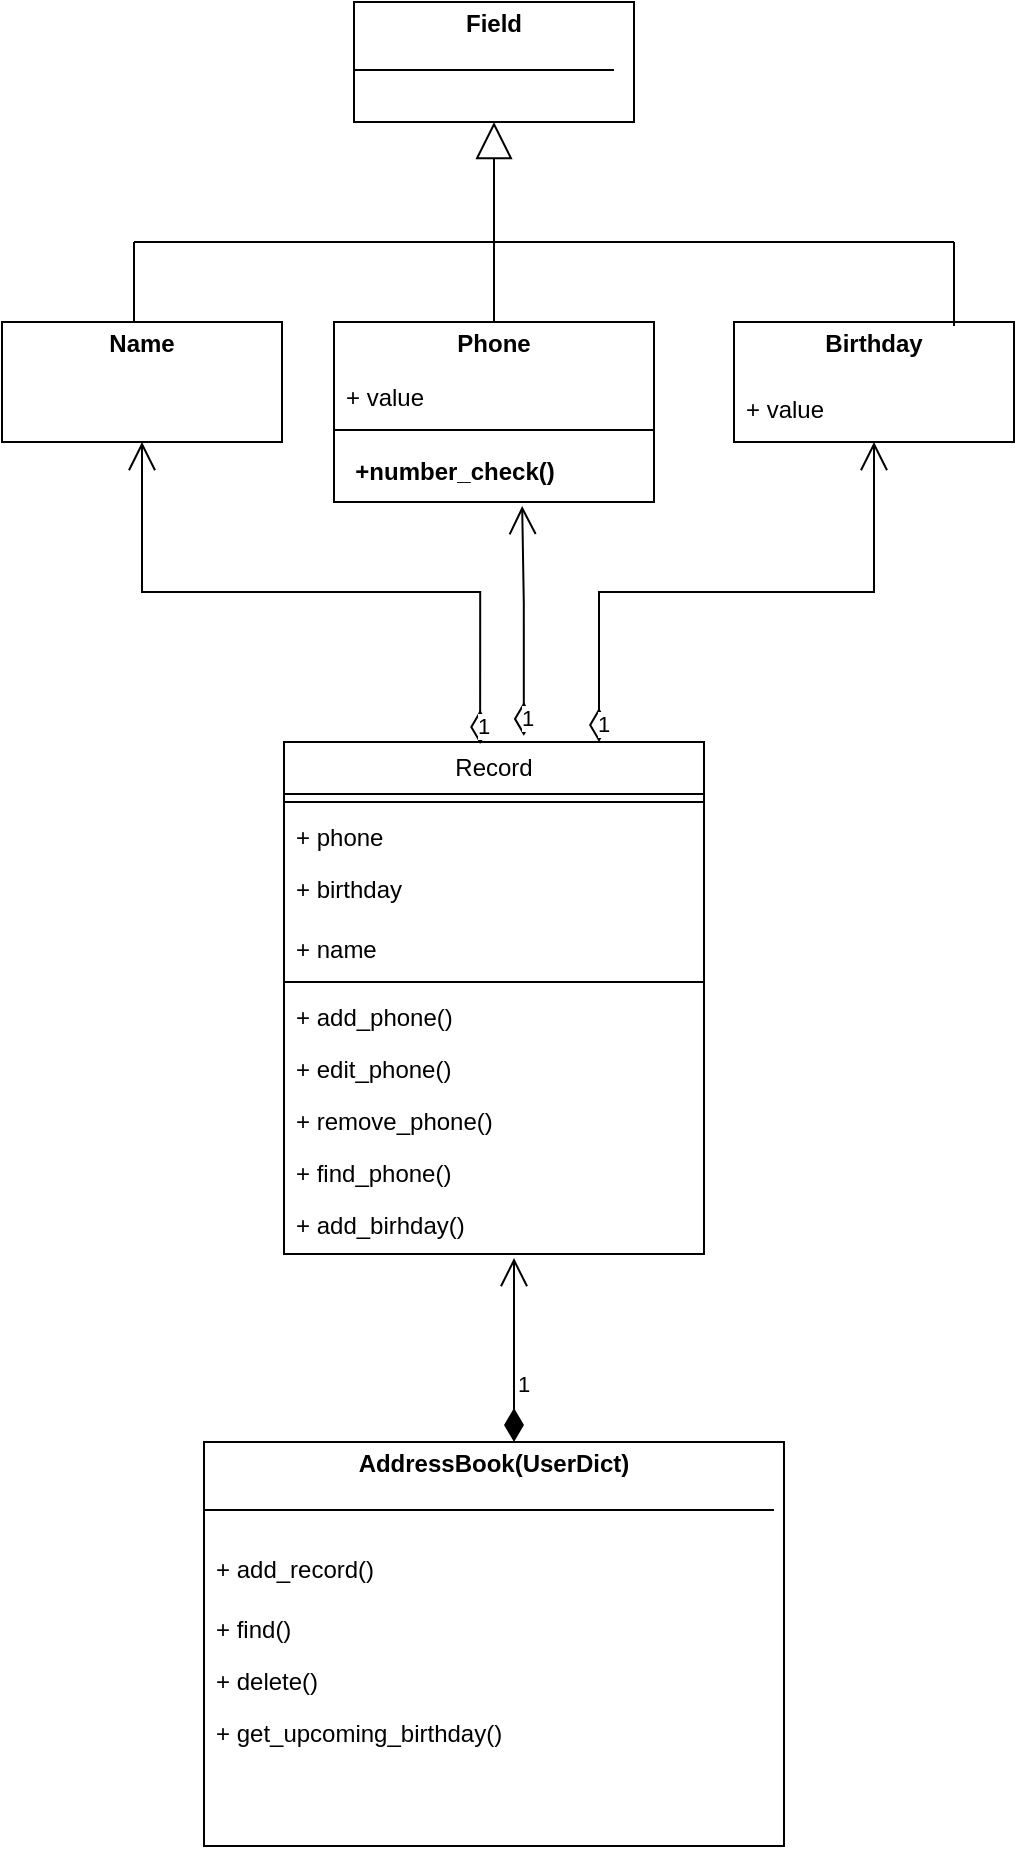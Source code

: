 <mxfile version="26.2.2">
  <diagram id="C5RBs43oDa-KdzZeNtuy" name="Page-1">
    <mxGraphModel dx="1225" dy="825" grid="1" gridSize="10" guides="1" tooltips="1" connect="1" arrows="1" fold="1" page="1" pageScale="1" pageWidth="827" pageHeight="1169" math="0" shadow="0">
      <root>
        <mxCell id="WIyWlLk6GJQsqaUBKTNV-0" />
        <mxCell id="WIyWlLk6GJQsqaUBKTNV-1" parent="WIyWlLk6GJQsqaUBKTNV-0" />
        <mxCell id="Ddw6NZ8UwagR2yQ2pxdl-19" value="&lt;p style=&quot;margin:0px;margin-top:4px;text-align:center;&quot;&gt;&lt;b&gt;Field&lt;/b&gt;&lt;/p&gt;" style="verticalAlign=top;align=left;overflow=fill;html=1;whiteSpace=wrap;" parent="WIyWlLk6GJQsqaUBKTNV-1" vertex="1">
          <mxGeometry x="380" y="40" width="140" height="60" as="geometry" />
        </mxCell>
        <mxCell id="Ddw6NZ8UwagR2yQ2pxdl-20" value="&lt;p style=&quot;margin:0px;margin-top:4px;text-align:center;&quot;&gt;&lt;b&gt;Name&lt;/b&gt;&lt;/p&gt;" style="verticalAlign=top;align=left;overflow=fill;html=1;whiteSpace=wrap;" parent="WIyWlLk6GJQsqaUBKTNV-1" vertex="1">
          <mxGeometry x="204" y="200" width="140" height="60" as="geometry" />
        </mxCell>
        <mxCell id="Ddw6NZ8UwagR2yQ2pxdl-21" value="&lt;p style=&quot;margin:0px;margin-top:4px;text-align:center;&quot;&gt;&lt;b&gt;Phone&lt;/b&gt;&lt;/p&gt;" style="verticalAlign=top;align=left;overflow=fill;html=1;whiteSpace=wrap;" parent="WIyWlLk6GJQsqaUBKTNV-1" vertex="1">
          <mxGeometry x="370" y="200" width="160" height="90" as="geometry" />
        </mxCell>
        <mxCell id="Ddw6NZ8UwagR2yQ2pxdl-22" value="" style="line;strokeWidth=1;fillColor=none;align=left;verticalAlign=middle;spacingTop=-1;spacingLeft=3;spacingRight=3;rotatable=0;labelPosition=right;points=[];portConstraint=eastwest;strokeColor=inherit;" parent="WIyWlLk6GJQsqaUBKTNV-1" vertex="1">
          <mxGeometry x="370" y="250" width="160" height="8" as="geometry" />
        </mxCell>
        <mxCell id="Ddw6NZ8UwagR2yQ2pxdl-23" value="+number_check()" style="text;align=center;fontStyle=1;verticalAlign=middle;spacingLeft=3;spacingRight=3;strokeColor=none;rotatable=0;points=[[0,0.5],[1,0.5]];portConstraint=eastwest;html=1;" parent="WIyWlLk6GJQsqaUBKTNV-1" vertex="1">
          <mxGeometry x="350" y="260" width="160" height="30" as="geometry" />
        </mxCell>
        <mxCell id="Ddw6NZ8UwagR2yQ2pxdl-24" value="&lt;p style=&quot;margin:0px;margin-top:4px;text-align:center;&quot;&gt;&lt;b&gt;Birthday&lt;/b&gt;&lt;/p&gt;" style="verticalAlign=top;align=left;overflow=fill;html=1;whiteSpace=wrap;" parent="WIyWlLk6GJQsqaUBKTNV-1" vertex="1">
          <mxGeometry x="570" y="200" width="140" height="60" as="geometry" />
        </mxCell>
        <mxCell id="Ddw6NZ8UwagR2yQ2pxdl-32" value="Record" style="swimlane;fontStyle=0;childLayout=stackLayout;horizontal=1;startSize=26;fillColor=none;horizontalStack=0;resizeParent=1;resizeParentMax=0;resizeLast=0;collapsible=1;marginBottom=0;whiteSpace=wrap;html=1;" parent="WIyWlLk6GJQsqaUBKTNV-1" vertex="1">
          <mxGeometry x="345" y="410" width="210" height="256" as="geometry" />
        </mxCell>
        <mxCell id="Ddw6NZ8UwagR2yQ2pxdl-87" value="" style="line;strokeWidth=1;fillColor=none;align=left;verticalAlign=middle;spacingTop=-1;spacingLeft=3;spacingRight=3;rotatable=0;labelPosition=right;points=[];portConstraint=eastwest;strokeColor=inherit;" parent="Ddw6NZ8UwagR2yQ2pxdl-32" vertex="1">
          <mxGeometry y="26" width="210" height="8" as="geometry" />
        </mxCell>
        <mxCell id="Ddw6NZ8UwagR2yQ2pxdl-34" value="+ phone" style="text;strokeColor=none;fillColor=none;align=left;verticalAlign=top;spacingLeft=4;spacingRight=4;overflow=hidden;rotatable=0;points=[[0,0.5],[1,0.5]];portConstraint=eastwest;whiteSpace=wrap;html=1;" parent="Ddw6NZ8UwagR2yQ2pxdl-32" vertex="1">
          <mxGeometry y="34" width="210" height="26" as="geometry" />
        </mxCell>
        <mxCell id="Ddw6NZ8UwagR2yQ2pxdl-35" value="+ birthday" style="text;strokeColor=none;fillColor=none;align=left;verticalAlign=top;spacingLeft=4;spacingRight=4;overflow=hidden;rotatable=0;points=[[0,0.5],[1,0.5]];portConstraint=eastwest;whiteSpace=wrap;html=1;" parent="Ddw6NZ8UwagR2yQ2pxdl-32" vertex="1">
          <mxGeometry y="60" width="210" height="30" as="geometry" />
        </mxCell>
        <mxCell id="Ddw6NZ8UwagR2yQ2pxdl-33" value="+ name" style="text;strokeColor=none;fillColor=none;align=left;verticalAlign=top;spacingLeft=4;spacingRight=4;overflow=hidden;rotatable=0;points=[[0,0.5],[1,0.5]];portConstraint=eastwest;whiteSpace=wrap;html=1;" parent="Ddw6NZ8UwagR2yQ2pxdl-32" vertex="1">
          <mxGeometry y="90" width="210" height="26" as="geometry" />
        </mxCell>
        <mxCell id="Ddw6NZ8UwagR2yQ2pxdl-43" value="" style="line;strokeWidth=1;fillColor=none;align=left;verticalAlign=middle;spacingTop=-1;spacingLeft=3;spacingRight=3;rotatable=0;labelPosition=right;points=[];portConstraint=eastwest;strokeColor=inherit;" parent="Ddw6NZ8UwagR2yQ2pxdl-32" vertex="1">
          <mxGeometry y="116" width="210" height="8" as="geometry" />
        </mxCell>
        <mxCell id="Ddw6NZ8UwagR2yQ2pxdl-36" value="" style="line;strokeWidth=1;fillColor=none;align=left;verticalAlign=middle;spacingTop=-1;spacingLeft=3;spacingRight=3;rotatable=0;labelPosition=right;points=[];portConstraint=eastwest;strokeColor=inherit;" parent="Ddw6NZ8UwagR2yQ2pxdl-32" vertex="1">
          <mxGeometry y="124" width="210" as="geometry" />
        </mxCell>
        <mxCell id="Ddw6NZ8UwagR2yQ2pxdl-42" value="+ add_phone()" style="text;strokeColor=none;fillColor=none;align=left;verticalAlign=top;spacingLeft=4;spacingRight=4;overflow=hidden;rotatable=0;points=[[0,0.5],[1,0.5]];portConstraint=eastwest;whiteSpace=wrap;html=1;" parent="Ddw6NZ8UwagR2yQ2pxdl-32" vertex="1">
          <mxGeometry y="124" width="210" height="26" as="geometry" />
        </mxCell>
        <mxCell id="Ddw6NZ8UwagR2yQ2pxdl-41" value="+ edit_phone()" style="text;strokeColor=none;fillColor=none;align=left;verticalAlign=top;spacingLeft=4;spacingRight=4;overflow=hidden;rotatable=0;points=[[0,0.5],[1,0.5]];portConstraint=eastwest;whiteSpace=wrap;html=1;" parent="Ddw6NZ8UwagR2yQ2pxdl-32" vertex="1">
          <mxGeometry y="150" width="210" height="26" as="geometry" />
        </mxCell>
        <mxCell id="Ddw6NZ8UwagR2yQ2pxdl-40" value="+ remove_phone()" style="text;strokeColor=none;fillColor=none;align=left;verticalAlign=top;spacingLeft=4;spacingRight=4;overflow=hidden;rotatable=0;points=[[0,0.5],[1,0.5]];portConstraint=eastwest;whiteSpace=wrap;html=1;" parent="Ddw6NZ8UwagR2yQ2pxdl-32" vertex="1">
          <mxGeometry y="176" width="210" height="26" as="geometry" />
        </mxCell>
        <mxCell id="Ddw6NZ8UwagR2yQ2pxdl-39" value="+ find_phone()" style="text;strokeColor=none;fillColor=none;align=left;verticalAlign=top;spacingLeft=4;spacingRight=4;overflow=hidden;rotatable=0;points=[[0,0.5],[1,0.5]];portConstraint=eastwest;whiteSpace=wrap;html=1;" parent="Ddw6NZ8UwagR2yQ2pxdl-32" vertex="1">
          <mxGeometry y="202" width="210" height="26" as="geometry" />
        </mxCell>
        <mxCell id="Ddw6NZ8UwagR2yQ2pxdl-38" value="+ add_birhday()" style="text;strokeColor=none;fillColor=none;align=left;verticalAlign=top;spacingLeft=4;spacingRight=4;overflow=hidden;rotatable=0;points=[[0,0.5],[1,0.5]];portConstraint=eastwest;whiteSpace=wrap;html=1;" parent="Ddw6NZ8UwagR2yQ2pxdl-32" vertex="1">
          <mxGeometry y="228" width="210" height="28" as="geometry" />
        </mxCell>
        <mxCell id="Ddw6NZ8UwagR2yQ2pxdl-44" value="&lt;p style=&quot;margin:0px;margin-top:4px;text-align:center;&quot;&gt;&lt;b&gt;AddressBook(UserDict)&lt;/b&gt;&lt;/p&gt;" style="verticalAlign=top;align=left;overflow=fill;html=1;whiteSpace=wrap;" parent="WIyWlLk6GJQsqaUBKTNV-1" vertex="1">
          <mxGeometry x="305" y="760" width="290" height="202" as="geometry" />
        </mxCell>
        <mxCell id="Ddw6NZ8UwagR2yQ2pxdl-45" value="" style="line;strokeWidth=1;fillColor=none;align=left;verticalAlign=middle;spacingTop=-1;spacingLeft=3;spacingRight=3;rotatable=0;labelPosition=right;points=[];portConstraint=eastwest;strokeColor=inherit;" parent="WIyWlLk6GJQsqaUBKTNV-1" vertex="1">
          <mxGeometry x="305" y="790" width="285" height="8" as="geometry" />
        </mxCell>
        <mxCell id="Ddw6NZ8UwagR2yQ2pxdl-46" value="+ add_record()" style="text;strokeColor=none;fillColor=none;align=left;verticalAlign=top;spacingLeft=4;spacingRight=4;overflow=hidden;rotatable=0;points=[[0,0.5],[1,0.5]];portConstraint=eastwest;whiteSpace=wrap;html=1;" parent="WIyWlLk6GJQsqaUBKTNV-1" vertex="1">
          <mxGeometry x="305" y="810" width="285" height="26" as="geometry" />
        </mxCell>
        <mxCell id="Ddw6NZ8UwagR2yQ2pxdl-47" value="+ find()" style="text;strokeColor=none;fillColor=none;align=left;verticalAlign=top;spacingLeft=4;spacingRight=4;overflow=hidden;rotatable=0;points=[[0,0.5],[1,0.5]];portConstraint=eastwest;whiteSpace=wrap;html=1;" parent="WIyWlLk6GJQsqaUBKTNV-1" vertex="1">
          <mxGeometry x="305" y="840" width="330" height="26" as="geometry" />
        </mxCell>
        <mxCell id="Ddw6NZ8UwagR2yQ2pxdl-48" value="+ delete()" style="text;strokeColor=none;fillColor=none;align=left;verticalAlign=top;spacingLeft=4;spacingRight=4;overflow=hidden;rotatable=0;points=[[0,0.5],[1,0.5]];portConstraint=eastwest;whiteSpace=wrap;html=1;" parent="WIyWlLk6GJQsqaUBKTNV-1" vertex="1">
          <mxGeometry x="305" y="866" width="330" height="26" as="geometry" />
        </mxCell>
        <mxCell id="Ddw6NZ8UwagR2yQ2pxdl-49" value="+ get_upcoming_birthday()" style="text;strokeColor=none;fillColor=none;align=left;verticalAlign=top;spacingLeft=4;spacingRight=4;overflow=hidden;rotatable=0;points=[[0,0.5],[1,0.5]];portConstraint=eastwest;whiteSpace=wrap;html=1;" parent="WIyWlLk6GJQsqaUBKTNV-1" vertex="1">
          <mxGeometry x="305" y="892" width="330" height="26" as="geometry" />
        </mxCell>
        <mxCell id="Ddw6NZ8UwagR2yQ2pxdl-92" value="1" style="endArrow=open;html=1;endSize=12;startArrow=diamondThin;startSize=14;startFill=0;edgeStyle=orthogonalEdgeStyle;align=left;verticalAlign=bottom;rounded=0;exitX=0.467;exitY=0.004;exitDx=0;exitDy=0;exitPerimeter=0;entryX=0.5;entryY=1;entryDx=0;entryDy=0;" parent="WIyWlLk6GJQsqaUBKTNV-1" source="Ddw6NZ8UwagR2yQ2pxdl-32" target="Ddw6NZ8UwagR2yQ2pxdl-20" edge="1">
          <mxGeometry x="-1" y="3" relative="1" as="geometry">
            <mxPoint x="380" y="340" as="sourcePoint" />
            <mxPoint x="540" y="340" as="targetPoint" />
          </mxGeometry>
        </mxCell>
        <mxCell id="Ddw6NZ8UwagR2yQ2pxdl-93" value="1" style="endArrow=open;html=1;endSize=12;startArrow=diamondThin;startSize=14;startFill=0;edgeStyle=orthogonalEdgeStyle;align=left;verticalAlign=bottom;rounded=0;entryX=0.5;entryY=1;entryDx=0;entryDy=0;exitX=0.75;exitY=0;exitDx=0;exitDy=0;" parent="WIyWlLk6GJQsqaUBKTNV-1" source="Ddw6NZ8UwagR2yQ2pxdl-32" target="Ddw6NZ8UwagR2yQ2pxdl-24" edge="1">
          <mxGeometry x="-1" y="3" relative="1" as="geometry">
            <mxPoint x="380" y="340" as="sourcePoint" />
            <mxPoint x="540" y="340" as="targetPoint" />
          </mxGeometry>
        </mxCell>
        <mxCell id="Ddw6NZ8UwagR2yQ2pxdl-98" value="1" style="endArrow=open;html=1;endSize=12;startArrow=diamondThin;startSize=14;startFill=0;edgeStyle=orthogonalEdgeStyle;align=left;verticalAlign=bottom;rounded=0;entryX=0.588;entryY=1.022;entryDx=0;entryDy=0;entryPerimeter=0;exitX=0.571;exitY=-0.012;exitDx=0;exitDy=0;exitPerimeter=0;" parent="WIyWlLk6GJQsqaUBKTNV-1" source="Ddw6NZ8UwagR2yQ2pxdl-32" target="Ddw6NZ8UwagR2yQ2pxdl-21" edge="1">
          <mxGeometry x="-1" y="3" relative="1" as="geometry">
            <mxPoint x="380" y="340" as="sourcePoint" />
            <mxPoint x="540" y="340" as="targetPoint" />
            <Array as="points">
              <mxPoint x="465" y="340" />
            </Array>
          </mxGeometry>
        </mxCell>
        <mxCell id="Ddw6NZ8UwagR2yQ2pxdl-101" value="1" style="endArrow=open;html=1;endSize=12;startArrow=diamondThin;startSize=14;startFill=1;edgeStyle=orthogonalEdgeStyle;align=left;verticalAlign=bottom;rounded=0;" parent="WIyWlLk6GJQsqaUBKTNV-1" edge="1">
          <mxGeometry x="-0.565" relative="1" as="geometry">
            <mxPoint x="460" y="760" as="sourcePoint" />
            <mxPoint x="460" y="668" as="targetPoint" />
            <mxPoint as="offset" />
          </mxGeometry>
        </mxCell>
        <mxCell id="j4pSHL34HGdgD1vUc7b3-0" value="" style="line;strokeWidth=1;fillColor=none;align=left;verticalAlign=middle;spacingTop=-1;spacingLeft=3;spacingRight=3;rotatable=0;labelPosition=right;points=[];portConstraint=eastwest;strokeColor=inherit;" parent="WIyWlLk6GJQsqaUBKTNV-1" vertex="1">
          <mxGeometry x="380" y="70" width="130" height="8" as="geometry" />
        </mxCell>
        <mxCell id="j4pSHL34HGdgD1vUc7b3-1" value="+ value" style="text;strokeColor=none;fillColor=none;align=left;verticalAlign=top;spacingLeft=4;spacingRight=4;overflow=hidden;rotatable=0;points=[[0,0.5],[1,0.5]];portConstraint=eastwest;whiteSpace=wrap;html=1;" parent="WIyWlLk6GJQsqaUBKTNV-1" vertex="1">
          <mxGeometry x="370" y="224" width="160" height="26" as="geometry" />
        </mxCell>
        <mxCell id="j4pSHL34HGdgD1vUc7b3-3" value="+ value" style="text;strokeColor=none;fillColor=none;align=left;verticalAlign=top;spacingLeft=4;spacingRight=4;overflow=hidden;rotatable=0;points=[[0,0.5],[1,0.5]];portConstraint=eastwest;whiteSpace=wrap;html=1;" parent="WIyWlLk6GJQsqaUBKTNV-1" vertex="1">
          <mxGeometry x="570" y="230" width="140" height="30" as="geometry" />
        </mxCell>
        <mxCell id="L88WVcGBvhnG7Fess4ni-3" value="" style="endArrow=none;html=1;rounded=0;" edge="1" parent="WIyWlLk6GJQsqaUBKTNV-1">
          <mxGeometry width="50" height="50" relative="1" as="geometry">
            <mxPoint x="680" y="160" as="sourcePoint" />
            <mxPoint x="270" y="160" as="targetPoint" />
            <Array as="points">
              <mxPoint x="460" y="160" />
            </Array>
          </mxGeometry>
        </mxCell>
        <mxCell id="L88WVcGBvhnG7Fess4ni-4" value="" style="endArrow=none;html=1;rounded=0;" edge="1" parent="WIyWlLk6GJQsqaUBKTNV-1">
          <mxGeometry width="50" height="50" relative="1" as="geometry">
            <mxPoint x="270" y="200" as="sourcePoint" />
            <mxPoint x="270" y="160" as="targetPoint" />
          </mxGeometry>
        </mxCell>
        <mxCell id="L88WVcGBvhnG7Fess4ni-5" value="" style="endArrow=none;html=1;rounded=0;" edge="1" parent="WIyWlLk6GJQsqaUBKTNV-1">
          <mxGeometry width="50" height="50" relative="1" as="geometry">
            <mxPoint x="680" y="202" as="sourcePoint" />
            <mxPoint x="680" y="160" as="targetPoint" />
          </mxGeometry>
        </mxCell>
        <mxCell id="L88WVcGBvhnG7Fess4ni-7" value="" style="endArrow=block;endSize=16;endFill=0;html=1;rounded=0;entryX=0.5;entryY=1;entryDx=0;entryDy=0;exitX=0.5;exitY=0;exitDx=0;exitDy=0;" edge="1" parent="WIyWlLk6GJQsqaUBKTNV-1" source="Ddw6NZ8UwagR2yQ2pxdl-21" target="Ddw6NZ8UwagR2yQ2pxdl-19">
          <mxGeometry width="160" relative="1" as="geometry">
            <mxPoint x="330" y="330" as="sourcePoint" />
            <mxPoint x="490" y="330" as="targetPoint" />
          </mxGeometry>
        </mxCell>
      </root>
    </mxGraphModel>
  </diagram>
</mxfile>
